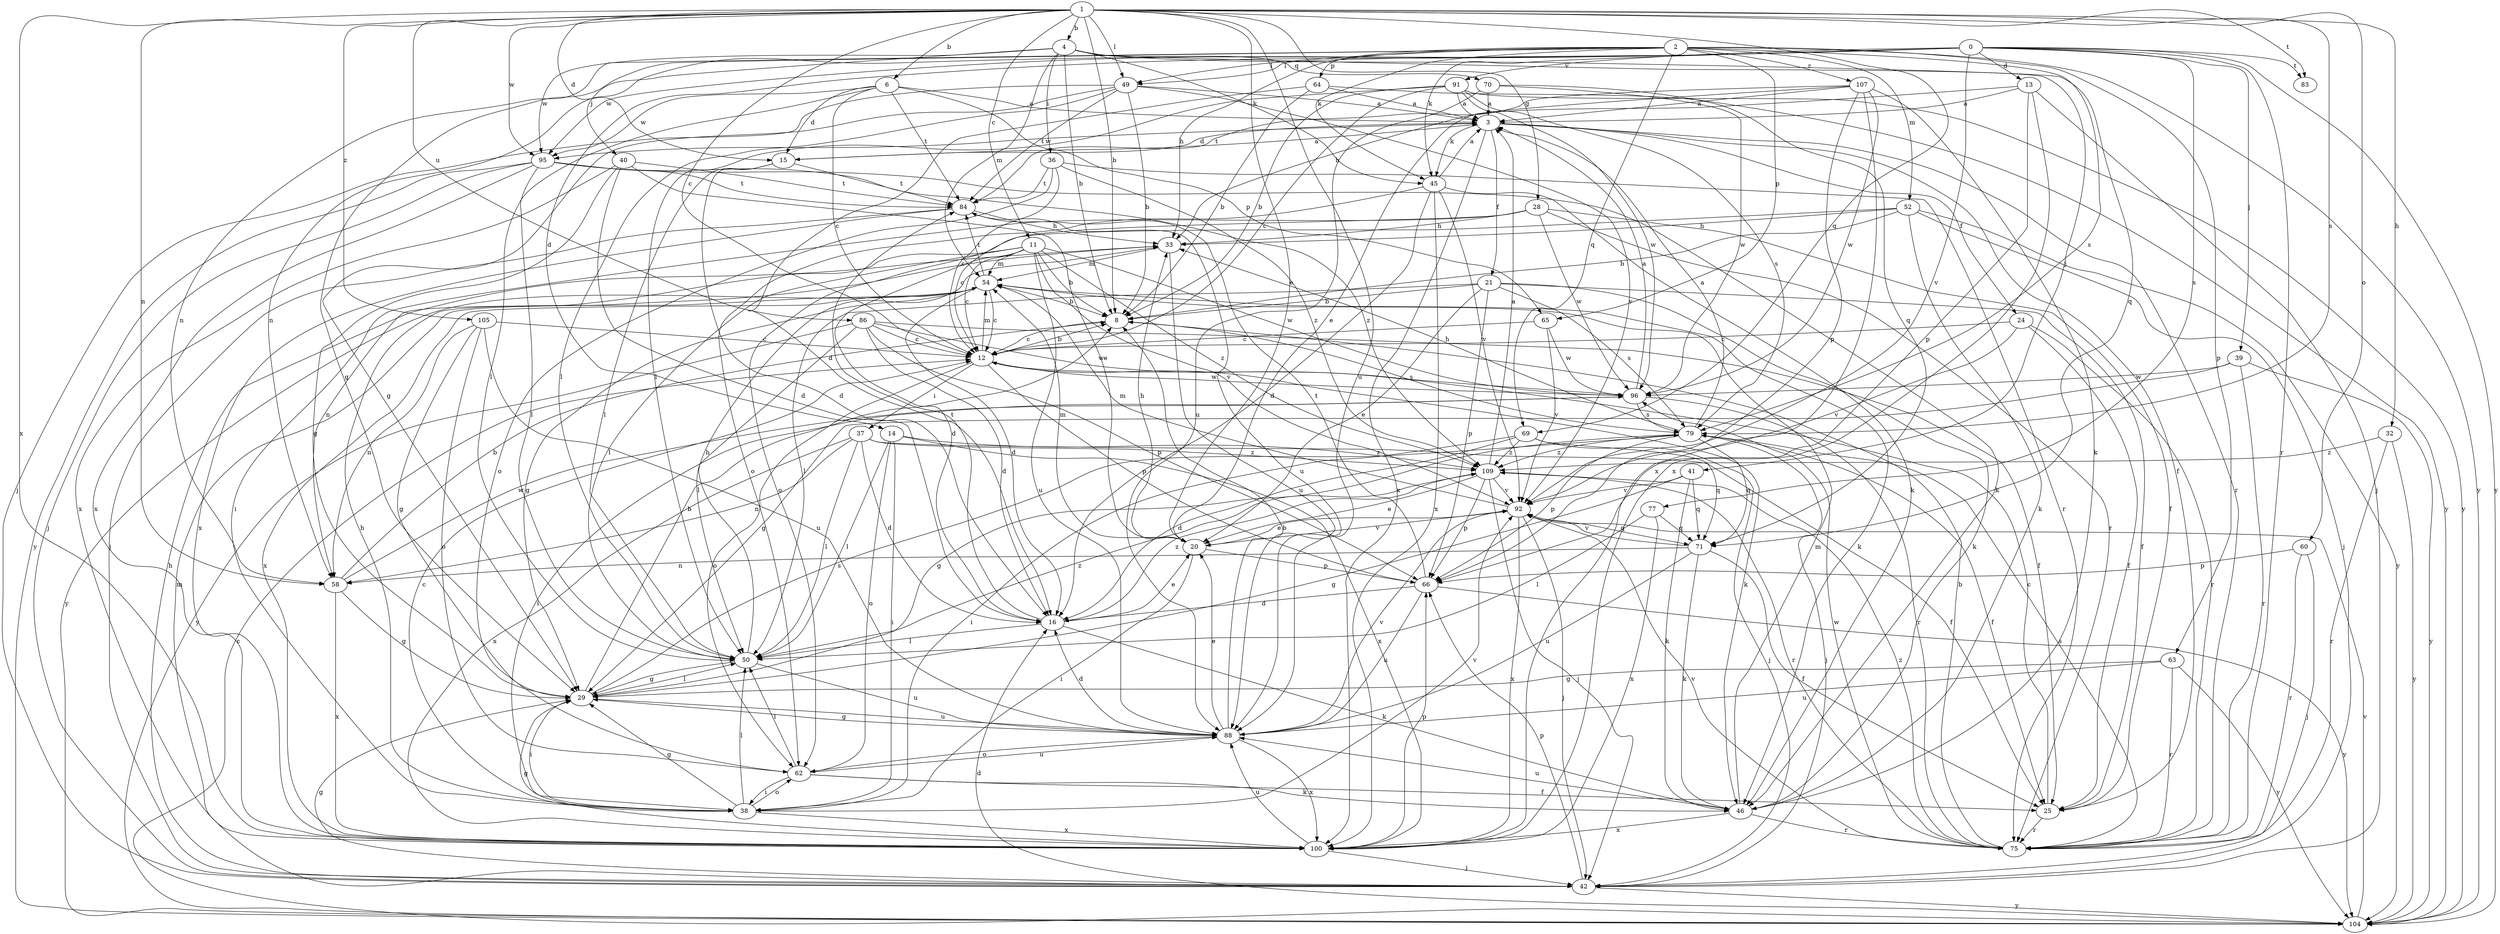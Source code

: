 strict digraph  {
0;
1;
2;
3;
4;
6;
8;
11;
12;
13;
14;
15;
16;
20;
21;
24;
25;
28;
29;
32;
33;
36;
37;
38;
39;
40;
41;
42;
45;
46;
49;
50;
52;
54;
58;
60;
62;
63;
64;
65;
66;
69;
70;
71;
75;
77;
79;
83;
84;
86;
88;
91;
92;
95;
96;
100;
104;
105;
107;
109;
0 -> 13  [label=d];
0 -> 14  [label=d];
0 -> 39  [label=j];
0 -> 45  [label=k];
0 -> 49  [label=l];
0 -> 58  [label=n];
0 -> 75  [label=r];
0 -> 77  [label=s];
0 -> 83  [label=t];
0 -> 91  [label=v];
0 -> 92  [label=v];
0 -> 95  [label=w];
0 -> 104  [label=y];
1 -> 4  [label=b];
1 -> 6  [label=b];
1 -> 8  [label=b];
1 -> 11  [label=c];
1 -> 12  [label=c];
1 -> 15  [label=d];
1 -> 20  [label=e];
1 -> 28  [label=g];
1 -> 32  [label=h];
1 -> 49  [label=l];
1 -> 58  [label=n];
1 -> 60  [label=o];
1 -> 69  [label=q];
1 -> 79  [label=s];
1 -> 83  [label=t];
1 -> 86  [label=u];
1 -> 88  [label=u];
1 -> 95  [label=w];
1 -> 100  [label=x];
1 -> 105  [label=z];
2 -> 29  [label=g];
2 -> 33  [label=h];
2 -> 45  [label=k];
2 -> 49  [label=l];
2 -> 52  [label=m];
2 -> 58  [label=n];
2 -> 63  [label=p];
2 -> 64  [label=p];
2 -> 65  [label=p];
2 -> 69  [label=q];
2 -> 79  [label=s];
2 -> 104  [label=y];
2 -> 107  [label=z];
3 -> 15  [label=d];
3 -> 21  [label=f];
3 -> 24  [label=f];
3 -> 25  [label=f];
3 -> 45  [label=k];
3 -> 75  [label=r];
3 -> 95  [label=w];
3 -> 100  [label=x];
4 -> 8  [label=b];
4 -> 36  [label=i];
4 -> 40  [label=j];
4 -> 41  [label=j];
4 -> 45  [label=k];
4 -> 54  [label=m];
4 -> 70  [label=q];
4 -> 71  [label=q];
4 -> 95  [label=w];
6 -> 3  [label=a];
6 -> 12  [label=c];
6 -> 15  [label=d];
6 -> 50  [label=l];
6 -> 65  [label=p];
6 -> 84  [label=t];
6 -> 95  [label=w];
8 -> 12  [label=c];
8 -> 79  [label=s];
11 -> 8  [label=b];
11 -> 12  [label=c];
11 -> 16  [label=d];
11 -> 50  [label=l];
11 -> 54  [label=m];
11 -> 58  [label=n];
11 -> 88  [label=u];
11 -> 92  [label=v];
11 -> 96  [label=w];
11 -> 109  [label=z];
12 -> 8  [label=b];
12 -> 37  [label=i];
12 -> 46  [label=k];
12 -> 54  [label=m];
12 -> 62  [label=o];
12 -> 66  [label=p];
12 -> 96  [label=w];
13 -> 3  [label=a];
13 -> 33  [label=h];
13 -> 42  [label=j];
13 -> 66  [label=p];
13 -> 100  [label=x];
14 -> 38  [label=i];
14 -> 50  [label=l];
14 -> 62  [label=o];
14 -> 100  [label=x];
14 -> 109  [label=z];
15 -> 3  [label=a];
15 -> 16  [label=d];
15 -> 50  [label=l];
15 -> 84  [label=t];
16 -> 20  [label=e];
16 -> 46  [label=k];
16 -> 50  [label=l];
16 -> 84  [label=t];
16 -> 109  [label=z];
20 -> 33  [label=h];
20 -> 38  [label=i];
20 -> 54  [label=m];
20 -> 66  [label=p];
20 -> 92  [label=v];
21 -> 8  [label=b];
21 -> 20  [label=e];
21 -> 25  [label=f];
21 -> 46  [label=k];
21 -> 50  [label=l];
21 -> 66  [label=p];
21 -> 79  [label=s];
24 -> 12  [label=c];
24 -> 25  [label=f];
24 -> 75  [label=r];
24 -> 92  [label=v];
25 -> 12  [label=c];
25 -> 75  [label=r];
28 -> 12  [label=c];
28 -> 25  [label=f];
28 -> 33  [label=h];
28 -> 38  [label=i];
28 -> 75  [label=r];
28 -> 96  [label=w];
29 -> 8  [label=b];
29 -> 38  [label=i];
29 -> 50  [label=l];
29 -> 79  [label=s];
29 -> 88  [label=u];
32 -> 75  [label=r];
32 -> 104  [label=y];
32 -> 109  [label=z];
33 -> 54  [label=m];
33 -> 88  [label=u];
36 -> 12  [label=c];
36 -> 62  [label=o];
36 -> 75  [label=r];
36 -> 84  [label=t];
36 -> 109  [label=z];
37 -> 16  [label=d];
37 -> 25  [label=f];
37 -> 50  [label=l];
37 -> 58  [label=n];
37 -> 100  [label=x];
37 -> 109  [label=z];
38 -> 12  [label=c];
38 -> 29  [label=g];
38 -> 33  [label=h];
38 -> 50  [label=l];
38 -> 62  [label=o];
38 -> 92  [label=v];
38 -> 100  [label=x];
39 -> 29  [label=g];
39 -> 75  [label=r];
39 -> 96  [label=w];
39 -> 104  [label=y];
40 -> 16  [label=d];
40 -> 20  [label=e];
40 -> 29  [label=g];
40 -> 84  [label=t];
40 -> 100  [label=x];
41 -> 29  [label=g];
41 -> 46  [label=k];
41 -> 71  [label=q];
41 -> 92  [label=v];
42 -> 29  [label=g];
42 -> 33  [label=h];
42 -> 54  [label=m];
42 -> 66  [label=p];
42 -> 104  [label=y];
45 -> 3  [label=a];
45 -> 16  [label=d];
45 -> 46  [label=k];
45 -> 62  [label=o];
45 -> 92  [label=v];
45 -> 100  [label=x];
46 -> 54  [label=m];
46 -> 75  [label=r];
46 -> 88  [label=u];
46 -> 100  [label=x];
49 -> 3  [label=a];
49 -> 8  [label=b];
49 -> 29  [label=g];
49 -> 42  [label=j];
49 -> 50  [label=l];
49 -> 84  [label=t];
49 -> 92  [label=v];
50 -> 29  [label=g];
50 -> 33  [label=h];
50 -> 88  [label=u];
50 -> 109  [label=z];
52 -> 8  [label=b];
52 -> 33  [label=h];
52 -> 42  [label=j];
52 -> 46  [label=k];
52 -> 62  [label=o];
52 -> 104  [label=y];
54 -> 8  [label=b];
54 -> 12  [label=c];
54 -> 16  [label=d];
54 -> 29  [label=g];
54 -> 46  [label=k];
54 -> 84  [label=t];
54 -> 100  [label=x];
54 -> 104  [label=y];
58 -> 8  [label=b];
58 -> 29  [label=g];
58 -> 96  [label=w];
58 -> 100  [label=x];
60 -> 42  [label=j];
60 -> 66  [label=p];
60 -> 75  [label=r];
62 -> 25  [label=f];
62 -> 38  [label=i];
62 -> 46  [label=k];
62 -> 50  [label=l];
62 -> 88  [label=u];
63 -> 29  [label=g];
63 -> 75  [label=r];
63 -> 88  [label=u];
63 -> 104  [label=y];
64 -> 3  [label=a];
64 -> 8  [label=b];
64 -> 16  [label=d];
64 -> 104  [label=y];
65 -> 12  [label=c];
65 -> 92  [label=v];
65 -> 96  [label=w];
66 -> 16  [label=d];
66 -> 84  [label=t];
66 -> 88  [label=u];
66 -> 104  [label=y];
69 -> 16  [label=d];
69 -> 38  [label=i];
69 -> 42  [label=j];
69 -> 71  [label=q];
69 -> 109  [label=z];
70 -> 3  [label=a];
70 -> 71  [label=q];
70 -> 88  [label=u];
70 -> 96  [label=w];
71 -> 25  [label=f];
71 -> 46  [label=k];
71 -> 58  [label=n];
71 -> 88  [label=u];
71 -> 92  [label=v];
75 -> 8  [label=b];
75 -> 79  [label=s];
75 -> 92  [label=v];
75 -> 96  [label=w];
75 -> 109  [label=z];
77 -> 50  [label=l];
77 -> 71  [label=q];
77 -> 100  [label=x];
79 -> 3  [label=a];
79 -> 25  [label=f];
79 -> 29  [label=g];
79 -> 33  [label=h];
79 -> 42  [label=j];
79 -> 66  [label=p];
79 -> 71  [label=q];
79 -> 109  [label=z];
84 -> 33  [label=h];
84 -> 42  [label=j];
84 -> 88  [label=u];
84 -> 100  [label=x];
86 -> 12  [label=c];
86 -> 16  [label=d];
86 -> 25  [label=f];
86 -> 50  [label=l];
86 -> 66  [label=p];
86 -> 96  [label=w];
86 -> 104  [label=y];
88 -> 8  [label=b];
88 -> 16  [label=d];
88 -> 20  [label=e];
88 -> 29  [label=g];
88 -> 62  [label=o];
88 -> 92  [label=v];
88 -> 100  [label=x];
91 -> 3  [label=a];
91 -> 8  [label=b];
91 -> 12  [label=c];
91 -> 50  [label=l];
91 -> 79  [label=s];
91 -> 96  [label=w];
91 -> 104  [label=y];
92 -> 20  [label=e];
92 -> 42  [label=j];
92 -> 54  [label=m];
92 -> 71  [label=q];
92 -> 100  [label=x];
95 -> 42  [label=j];
95 -> 46  [label=k];
95 -> 50  [label=l];
95 -> 84  [label=t];
95 -> 100  [label=x];
95 -> 104  [label=y];
95 -> 109  [label=z];
96 -> 3  [label=a];
96 -> 38  [label=i];
96 -> 75  [label=r];
96 -> 79  [label=s];
100 -> 29  [label=g];
100 -> 42  [label=j];
100 -> 66  [label=p];
100 -> 88  [label=u];
104 -> 12  [label=c];
104 -> 16  [label=d];
104 -> 92  [label=v];
105 -> 12  [label=c];
105 -> 29  [label=g];
105 -> 58  [label=n];
105 -> 62  [label=o];
105 -> 88  [label=u];
107 -> 3  [label=a];
107 -> 20  [label=e];
107 -> 46  [label=k];
107 -> 66  [label=p];
107 -> 84  [label=t];
107 -> 96  [label=w];
107 -> 100  [label=x];
109 -> 3  [label=a];
109 -> 20  [label=e];
109 -> 42  [label=j];
109 -> 66  [label=p];
109 -> 75  [label=r];
109 -> 92  [label=v];
}
